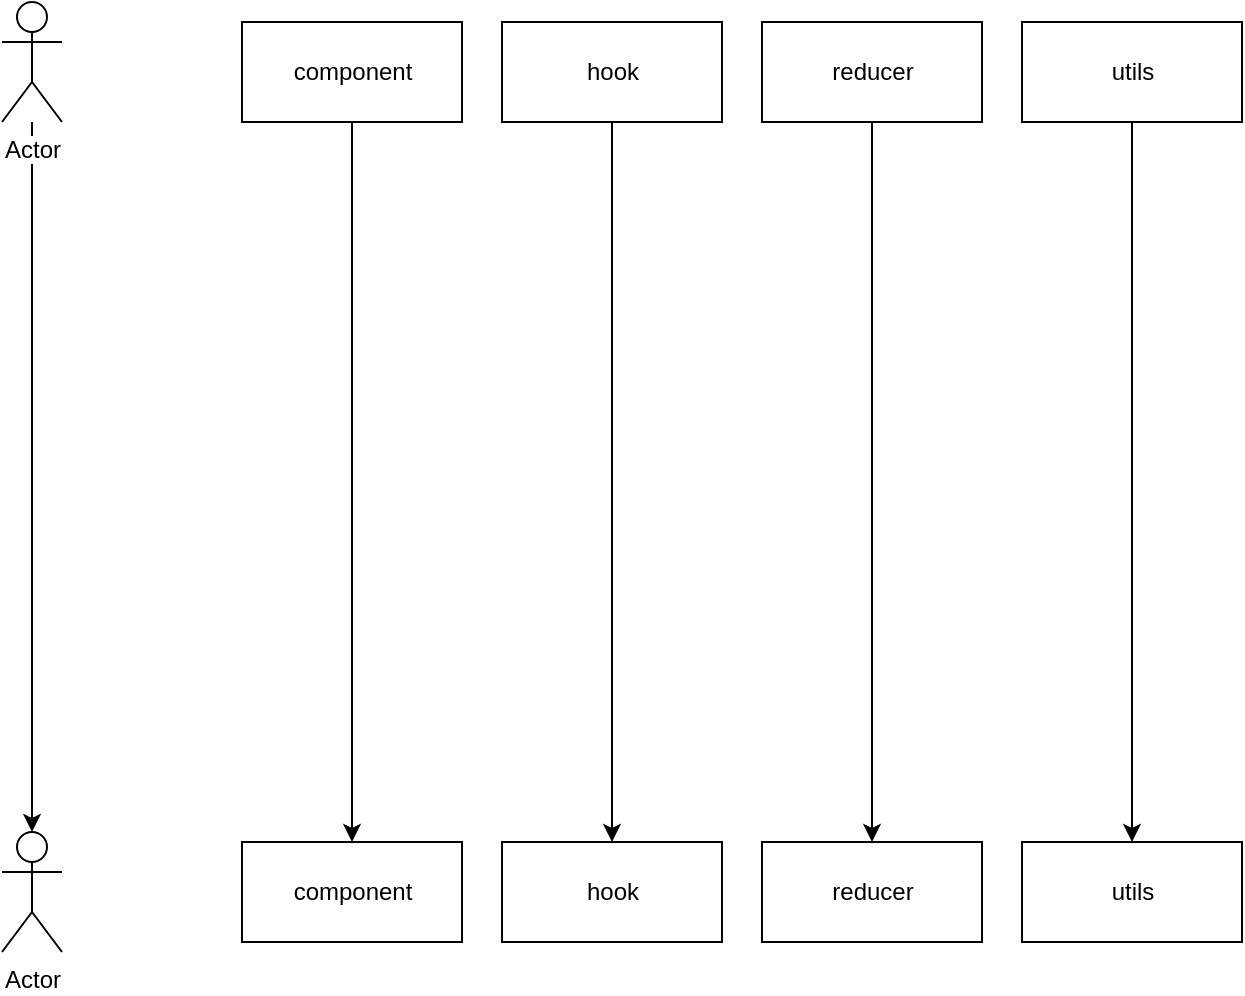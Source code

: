 <mxfile version="12.2.4" pages="1"><diagram id="OszJ_y1yxGkqKa32T9l7" name="Page-1"><mxGraphModel dx="1122" dy="874" grid="1" gridSize="10" guides="1" tooltips="1" connect="1" arrows="1" fold="1" page="1" pageScale="1" pageWidth="827" pageHeight="1169" math="0" shadow="0"><root><mxCell id="0"/><mxCell id="1" parent="0"/><mxCell id="7" value="" style="edgeStyle=orthogonalEdgeStyle;rounded=0;orthogonalLoop=1;jettySize=auto;html=1;" parent="1" source="2" target="6" edge="1"><mxGeometry relative="1" as="geometry"/></mxCell><mxCell id="2" value="component" style="html=1;" parent="1" vertex="1"><mxGeometry x="180" y="20" width="110" height="50" as="geometry"/></mxCell><mxCell id="6" value="component" style="html=1;" parent="1" vertex="1"><mxGeometry x="180" y="430" width="110" height="50" as="geometry"/></mxCell><mxCell id="9" value="" style="edgeStyle=orthogonalEdgeStyle;rounded=0;orthogonalLoop=1;jettySize=auto;html=1;" parent="1" source="3" target="8" edge="1"><mxGeometry relative="1" as="geometry"/></mxCell><mxCell id="3" value="hook" style="html=1;" parent="1" vertex="1"><mxGeometry x="310" y="20" width="110" height="50" as="geometry"/></mxCell><mxCell id="8" value="hook" style="html=1;" parent="1" vertex="1"><mxGeometry x="310" y="430" width="110" height="50" as="geometry"/></mxCell><mxCell id="11" value="" style="edgeStyle=orthogonalEdgeStyle;rounded=0;orthogonalLoop=1;jettySize=auto;html=1;" parent="1" source="4" target="10" edge="1"><mxGeometry relative="1" as="geometry"/></mxCell><mxCell id="4" value="reducer" style="html=1;" parent="1" vertex="1"><mxGeometry x="440" y="20" width="110" height="50" as="geometry"/></mxCell><mxCell id="10" value="reducer" style="html=1;" parent="1" vertex="1"><mxGeometry x="440" y="430" width="110" height="50" as="geometry"/></mxCell><mxCell id="13" value="" style="edgeStyle=orthogonalEdgeStyle;rounded=0;orthogonalLoop=1;jettySize=auto;html=1;" parent="1" source="5" target="12" edge="1"><mxGeometry relative="1" as="geometry"/></mxCell><mxCell id="5" value="utils" style="html=1;" parent="1" vertex="1"><mxGeometry x="570" y="20" width="110" height="50" as="geometry"/></mxCell><mxCell id="12" value="utils" style="html=1;" parent="1" vertex="1"><mxGeometry x="570" y="430" width="110" height="50" as="geometry"/></mxCell><mxCell id="17" value="" style="edgeStyle=orthogonalEdgeStyle;rounded=0;orthogonalLoop=1;jettySize=auto;html=1;" parent="1" source="15" target="16" edge="1"><mxGeometry relative="1" as="geometry"/></mxCell><mxCell id="15" value="Actor" style="shape=umlActor;verticalLabelPosition=bottom;labelBackgroundColor=#ffffff;verticalAlign=top;html=1;outlineConnect=0;" parent="1" vertex="1"><mxGeometry x="60" y="10" width="30" height="60" as="geometry"/></mxCell><mxCell id="16" value="Actor" style="shape=umlActor;verticalLabelPosition=bottom;labelBackgroundColor=#ffffff;verticalAlign=top;html=1;outlineConnect=0;" parent="1" vertex="1"><mxGeometry x="60" y="425" width="30" height="60" as="geometry"/></mxCell></root></mxGraphModel></diagram></mxfile>